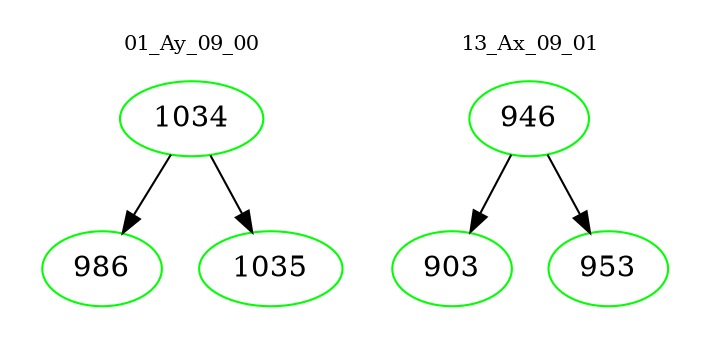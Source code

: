 digraph{
subgraph cluster_0 {
color = white
label = "01_Ay_09_00";
fontsize=10;
T0_1034 [label="1034", color="green"]
T0_1034 -> T0_986 [color="black"]
T0_986 [label="986", color="green"]
T0_1034 -> T0_1035 [color="black"]
T0_1035 [label="1035", color="green"]
}
subgraph cluster_1 {
color = white
label = "13_Ax_09_01";
fontsize=10;
T1_946 [label="946", color="green"]
T1_946 -> T1_903 [color="black"]
T1_903 [label="903", color="green"]
T1_946 -> T1_953 [color="black"]
T1_953 [label="953", color="green"]
}
}
